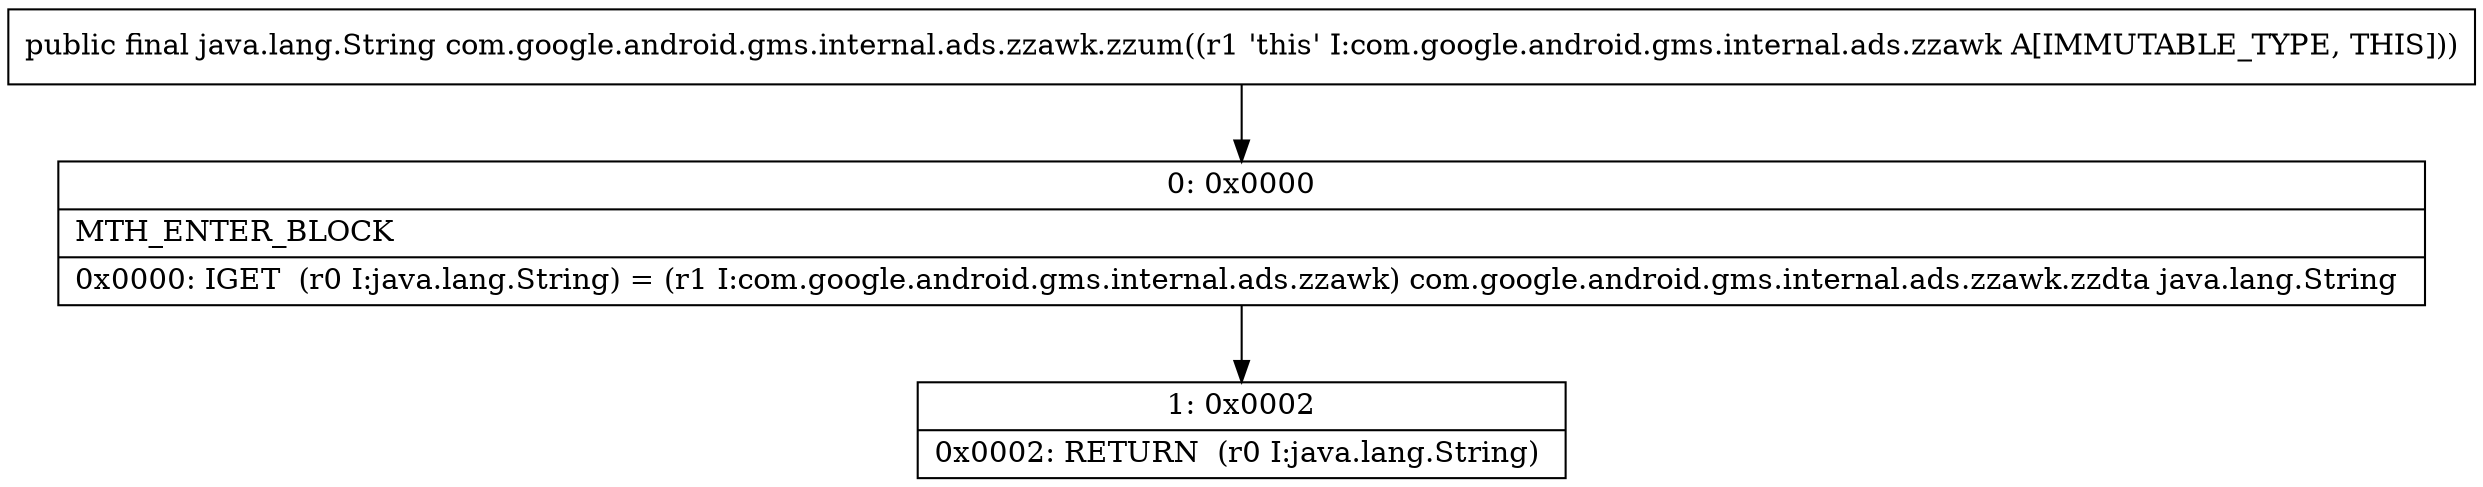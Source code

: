 digraph "CFG forcom.google.android.gms.internal.ads.zzawk.zzum()Ljava\/lang\/String;" {
Node_0 [shape=record,label="{0\:\ 0x0000|MTH_ENTER_BLOCK\l|0x0000: IGET  (r0 I:java.lang.String) = (r1 I:com.google.android.gms.internal.ads.zzawk) com.google.android.gms.internal.ads.zzawk.zzdta java.lang.String \l}"];
Node_1 [shape=record,label="{1\:\ 0x0002|0x0002: RETURN  (r0 I:java.lang.String) \l}"];
MethodNode[shape=record,label="{public final java.lang.String com.google.android.gms.internal.ads.zzawk.zzum((r1 'this' I:com.google.android.gms.internal.ads.zzawk A[IMMUTABLE_TYPE, THIS])) }"];
MethodNode -> Node_0;
Node_0 -> Node_1;
}

